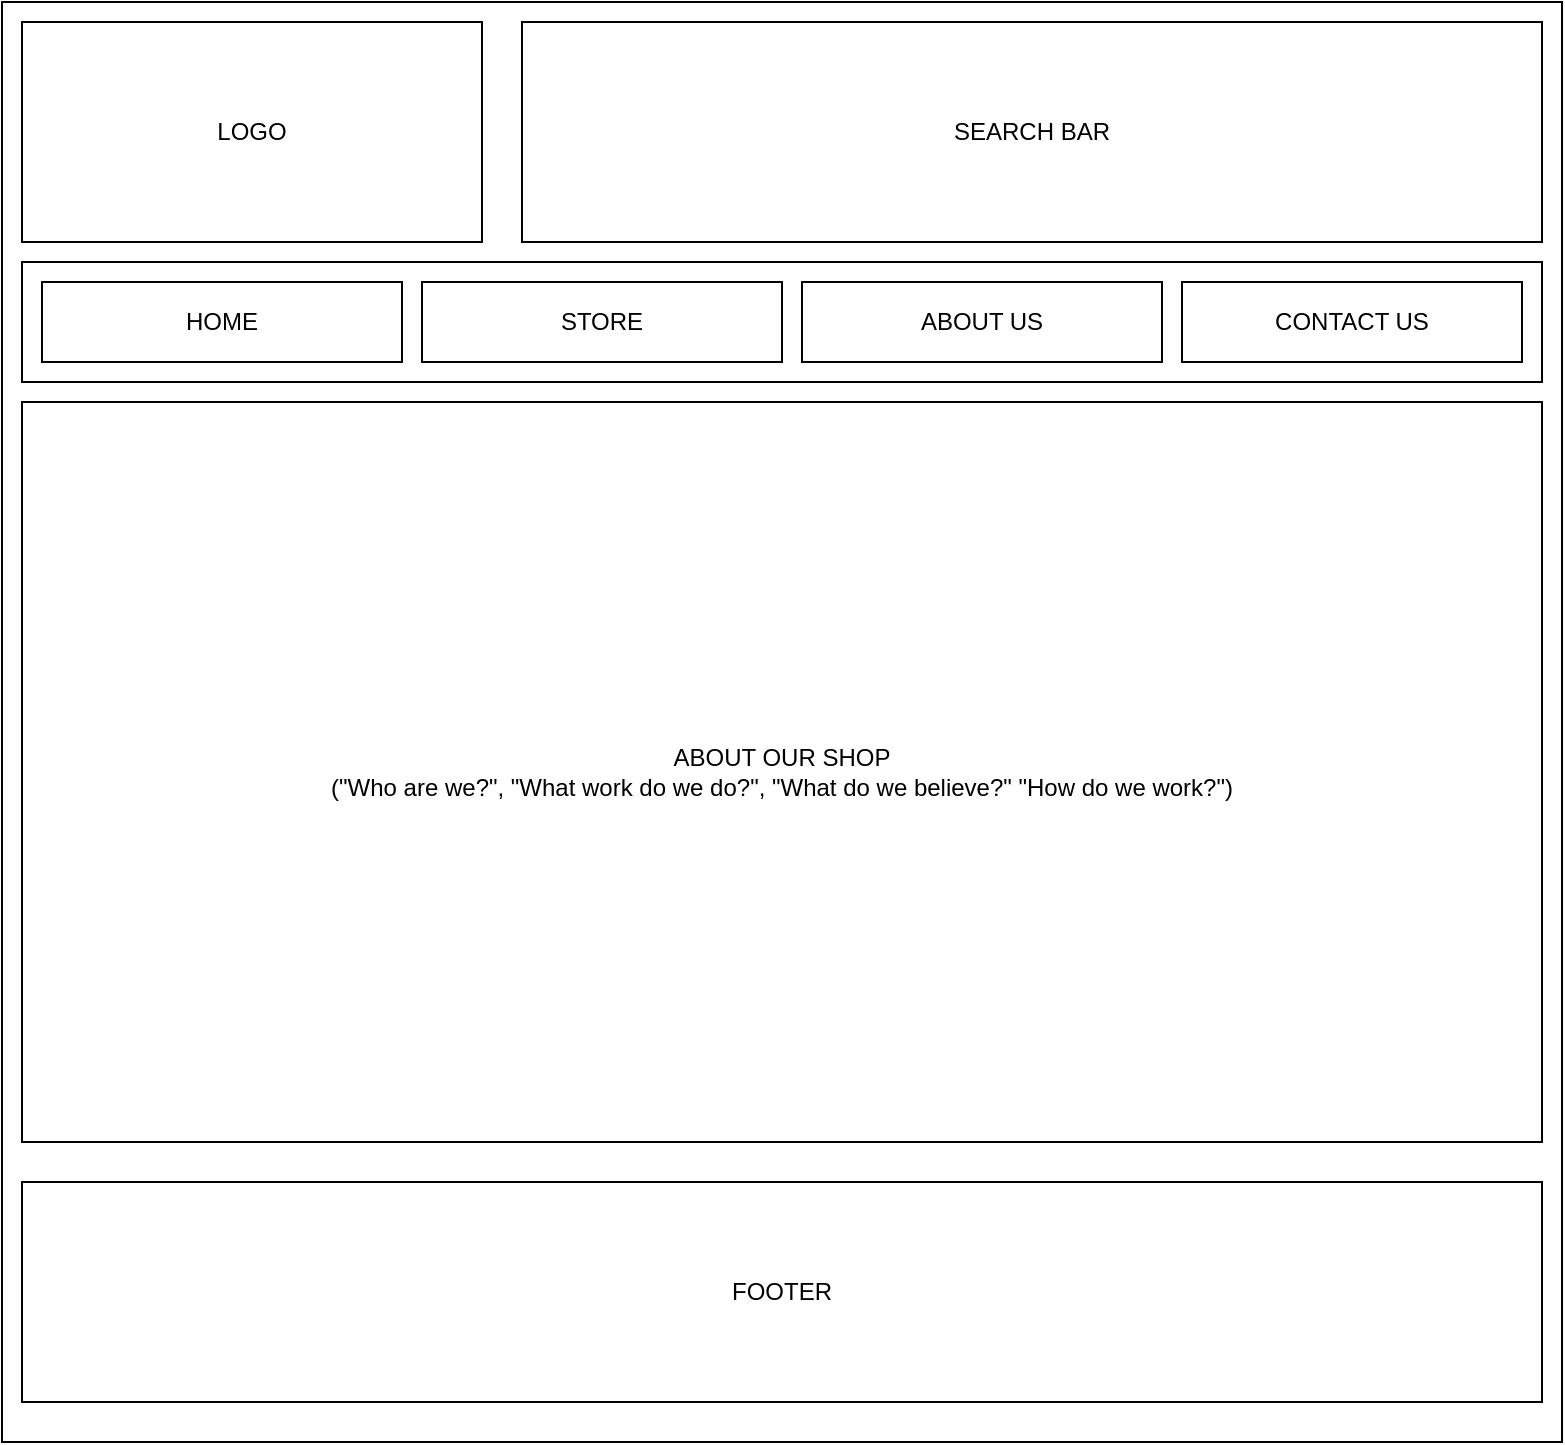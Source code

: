 <mxfile version="13.10.8" type="device"><diagram id="smVkLgaPRbsb72hqXyXr" name="Page-1"><mxGraphModel dx="1449" dy="627" grid="1" gridSize="10" guides="1" tooltips="1" connect="1" arrows="1" fold="1" page="1" pageScale="1" pageWidth="827" pageHeight="1169" math="0" shadow="0"><root><mxCell id="0"/><mxCell id="1" parent="0"/><mxCell id="NZYQVYrtvqEn0E00U35P-1" value="" style="rounded=0;whiteSpace=wrap;html=1;" parent="1" vertex="1"><mxGeometry x="20" y="30" width="780" height="720" as="geometry"/></mxCell><mxCell id="NZYQVYrtvqEn0E00U35P-4" value="ABOUT OUR SHOP&lt;br&gt;(&quot;Who are we?&quot;, &quot;What work do we do?&quot;, &quot;What do we believe?&quot; &quot;How do we work?&quot;)" style="rounded=0;whiteSpace=wrap;html=1;" parent="1" vertex="1"><mxGeometry x="30" y="230" width="760" height="370" as="geometry"/></mxCell><mxCell id="NZYQVYrtvqEn0E00U35P-5" value="LOGO" style="rounded=0;whiteSpace=wrap;html=1;" parent="1" vertex="1"><mxGeometry x="30" y="40" width="230" height="110" as="geometry"/></mxCell><mxCell id="NZYQVYrtvqEn0E00U35P-6" value="SEARCH BAR" style="rounded=0;whiteSpace=wrap;html=1;" parent="1" vertex="1"><mxGeometry x="280" y="40" width="510" height="110" as="geometry"/></mxCell><mxCell id="NZYQVYrtvqEn0E00U35P-7" value="" style="rounded=0;whiteSpace=wrap;html=1;" parent="1" vertex="1"><mxGeometry x="30" y="160" width="760" height="60" as="geometry"/></mxCell><mxCell id="NZYQVYrtvqEn0E00U35P-8" value="HOME" style="rounded=0;whiteSpace=wrap;html=1;" parent="1" vertex="1"><mxGeometry x="40" y="170" width="180" height="40" as="geometry"/></mxCell><mxCell id="NZYQVYrtvqEn0E00U35P-12" value="STORE" style="rounded=0;whiteSpace=wrap;html=1;" parent="1" vertex="1"><mxGeometry x="230" y="170" width="180" height="40" as="geometry"/></mxCell><mxCell id="NZYQVYrtvqEn0E00U35P-13" value="CONTACT US" style="rounded=0;whiteSpace=wrap;html=1;" parent="1" vertex="1"><mxGeometry x="610" y="170" width="170" height="40" as="geometry"/></mxCell><mxCell id="NZYQVYrtvqEn0E00U35P-14" value="ABOUT US" style="rounded=0;whiteSpace=wrap;html=1;" parent="1" vertex="1"><mxGeometry x="420" y="170" width="180" height="40" as="geometry"/></mxCell><mxCell id="HiJul1Y9WO5VSwTiQzU5-1" value="FOOTER" style="rounded=0;whiteSpace=wrap;html=1;" vertex="1" parent="1"><mxGeometry x="30" y="620" width="760" height="110" as="geometry"/></mxCell></root></mxGraphModel></diagram></mxfile>